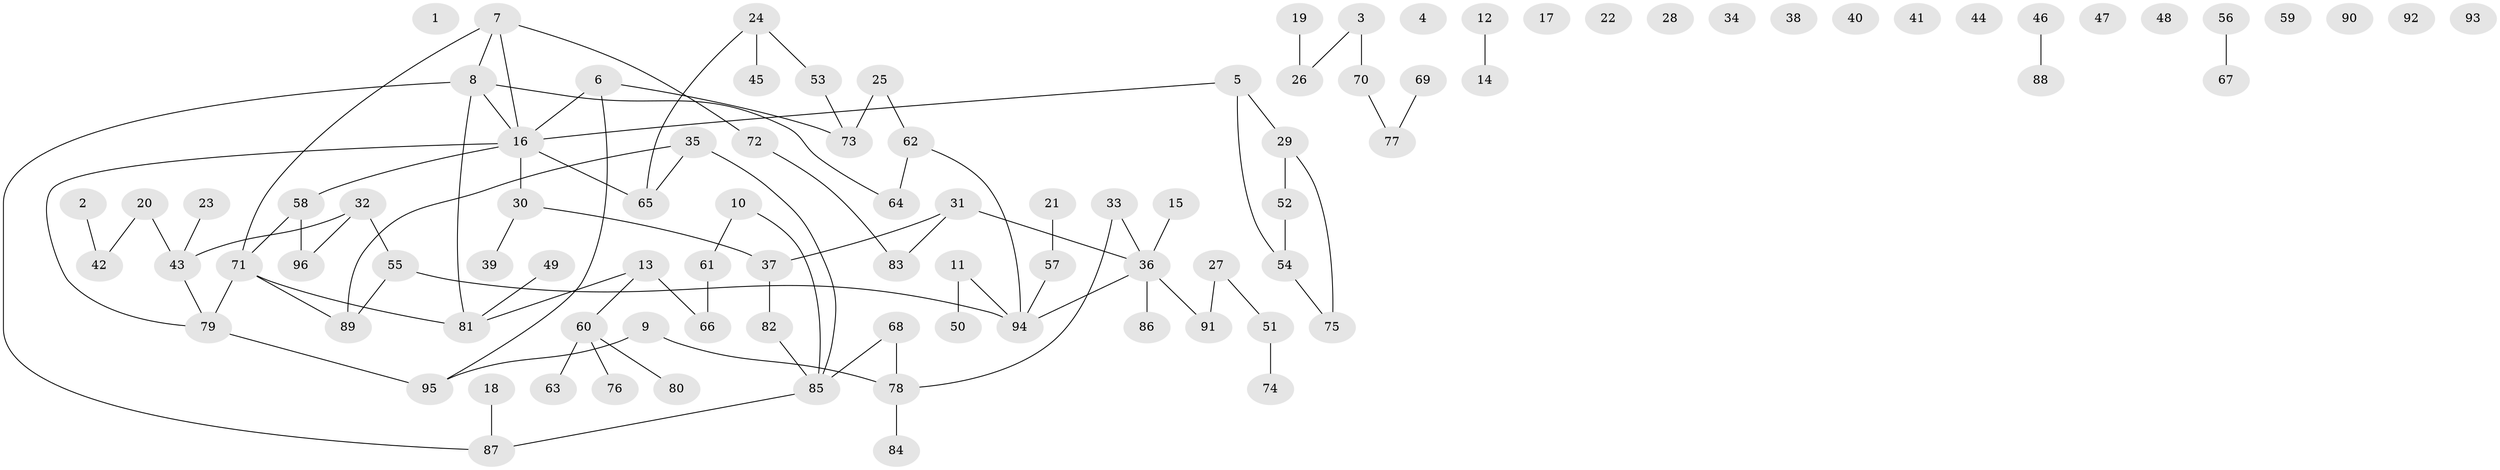 // coarse degree distribution, {0: 0.26153846153846155, 1: 0.23076923076923078, 2: 0.2, 3: 0.12307692307692308, 4: 0.07692307692307693, 5: 0.09230769230769231, 9: 0.015384615384615385}
// Generated by graph-tools (version 1.1) at 2025/23/03/03/25 07:23:29]
// undirected, 96 vertices, 95 edges
graph export_dot {
graph [start="1"]
  node [color=gray90,style=filled];
  1;
  2;
  3;
  4;
  5;
  6;
  7;
  8;
  9;
  10;
  11;
  12;
  13;
  14;
  15;
  16;
  17;
  18;
  19;
  20;
  21;
  22;
  23;
  24;
  25;
  26;
  27;
  28;
  29;
  30;
  31;
  32;
  33;
  34;
  35;
  36;
  37;
  38;
  39;
  40;
  41;
  42;
  43;
  44;
  45;
  46;
  47;
  48;
  49;
  50;
  51;
  52;
  53;
  54;
  55;
  56;
  57;
  58;
  59;
  60;
  61;
  62;
  63;
  64;
  65;
  66;
  67;
  68;
  69;
  70;
  71;
  72;
  73;
  74;
  75;
  76;
  77;
  78;
  79;
  80;
  81;
  82;
  83;
  84;
  85;
  86;
  87;
  88;
  89;
  90;
  91;
  92;
  93;
  94;
  95;
  96;
  2 -- 42;
  3 -- 26;
  3 -- 70;
  5 -- 16;
  5 -- 29;
  5 -- 54;
  6 -- 16;
  6 -- 73;
  6 -- 95;
  7 -- 8;
  7 -- 16;
  7 -- 71;
  7 -- 72;
  8 -- 16;
  8 -- 64;
  8 -- 81;
  8 -- 87;
  9 -- 78;
  9 -- 95;
  10 -- 61;
  10 -- 85;
  11 -- 50;
  11 -- 94;
  12 -- 14;
  13 -- 60;
  13 -- 66;
  13 -- 81;
  15 -- 36;
  16 -- 30;
  16 -- 58;
  16 -- 65;
  16 -- 79;
  18 -- 87;
  19 -- 26;
  20 -- 42;
  20 -- 43;
  21 -- 57;
  23 -- 43;
  24 -- 45;
  24 -- 53;
  24 -- 65;
  25 -- 62;
  25 -- 73;
  27 -- 51;
  27 -- 91;
  29 -- 52;
  29 -- 75;
  30 -- 37;
  30 -- 39;
  31 -- 36;
  31 -- 37;
  31 -- 83;
  32 -- 43;
  32 -- 55;
  32 -- 96;
  33 -- 36;
  33 -- 78;
  35 -- 65;
  35 -- 85;
  35 -- 89;
  36 -- 86;
  36 -- 91;
  36 -- 94;
  37 -- 82;
  43 -- 79;
  46 -- 88;
  49 -- 81;
  51 -- 74;
  52 -- 54;
  53 -- 73;
  54 -- 75;
  55 -- 89;
  55 -- 94;
  56 -- 67;
  57 -- 94;
  58 -- 71;
  58 -- 96;
  60 -- 63;
  60 -- 76;
  60 -- 80;
  61 -- 66;
  62 -- 64;
  62 -- 94;
  68 -- 78;
  68 -- 85;
  69 -- 77;
  70 -- 77;
  71 -- 79;
  71 -- 81;
  71 -- 89;
  72 -- 83;
  78 -- 84;
  79 -- 95;
  82 -- 85;
  85 -- 87;
}
